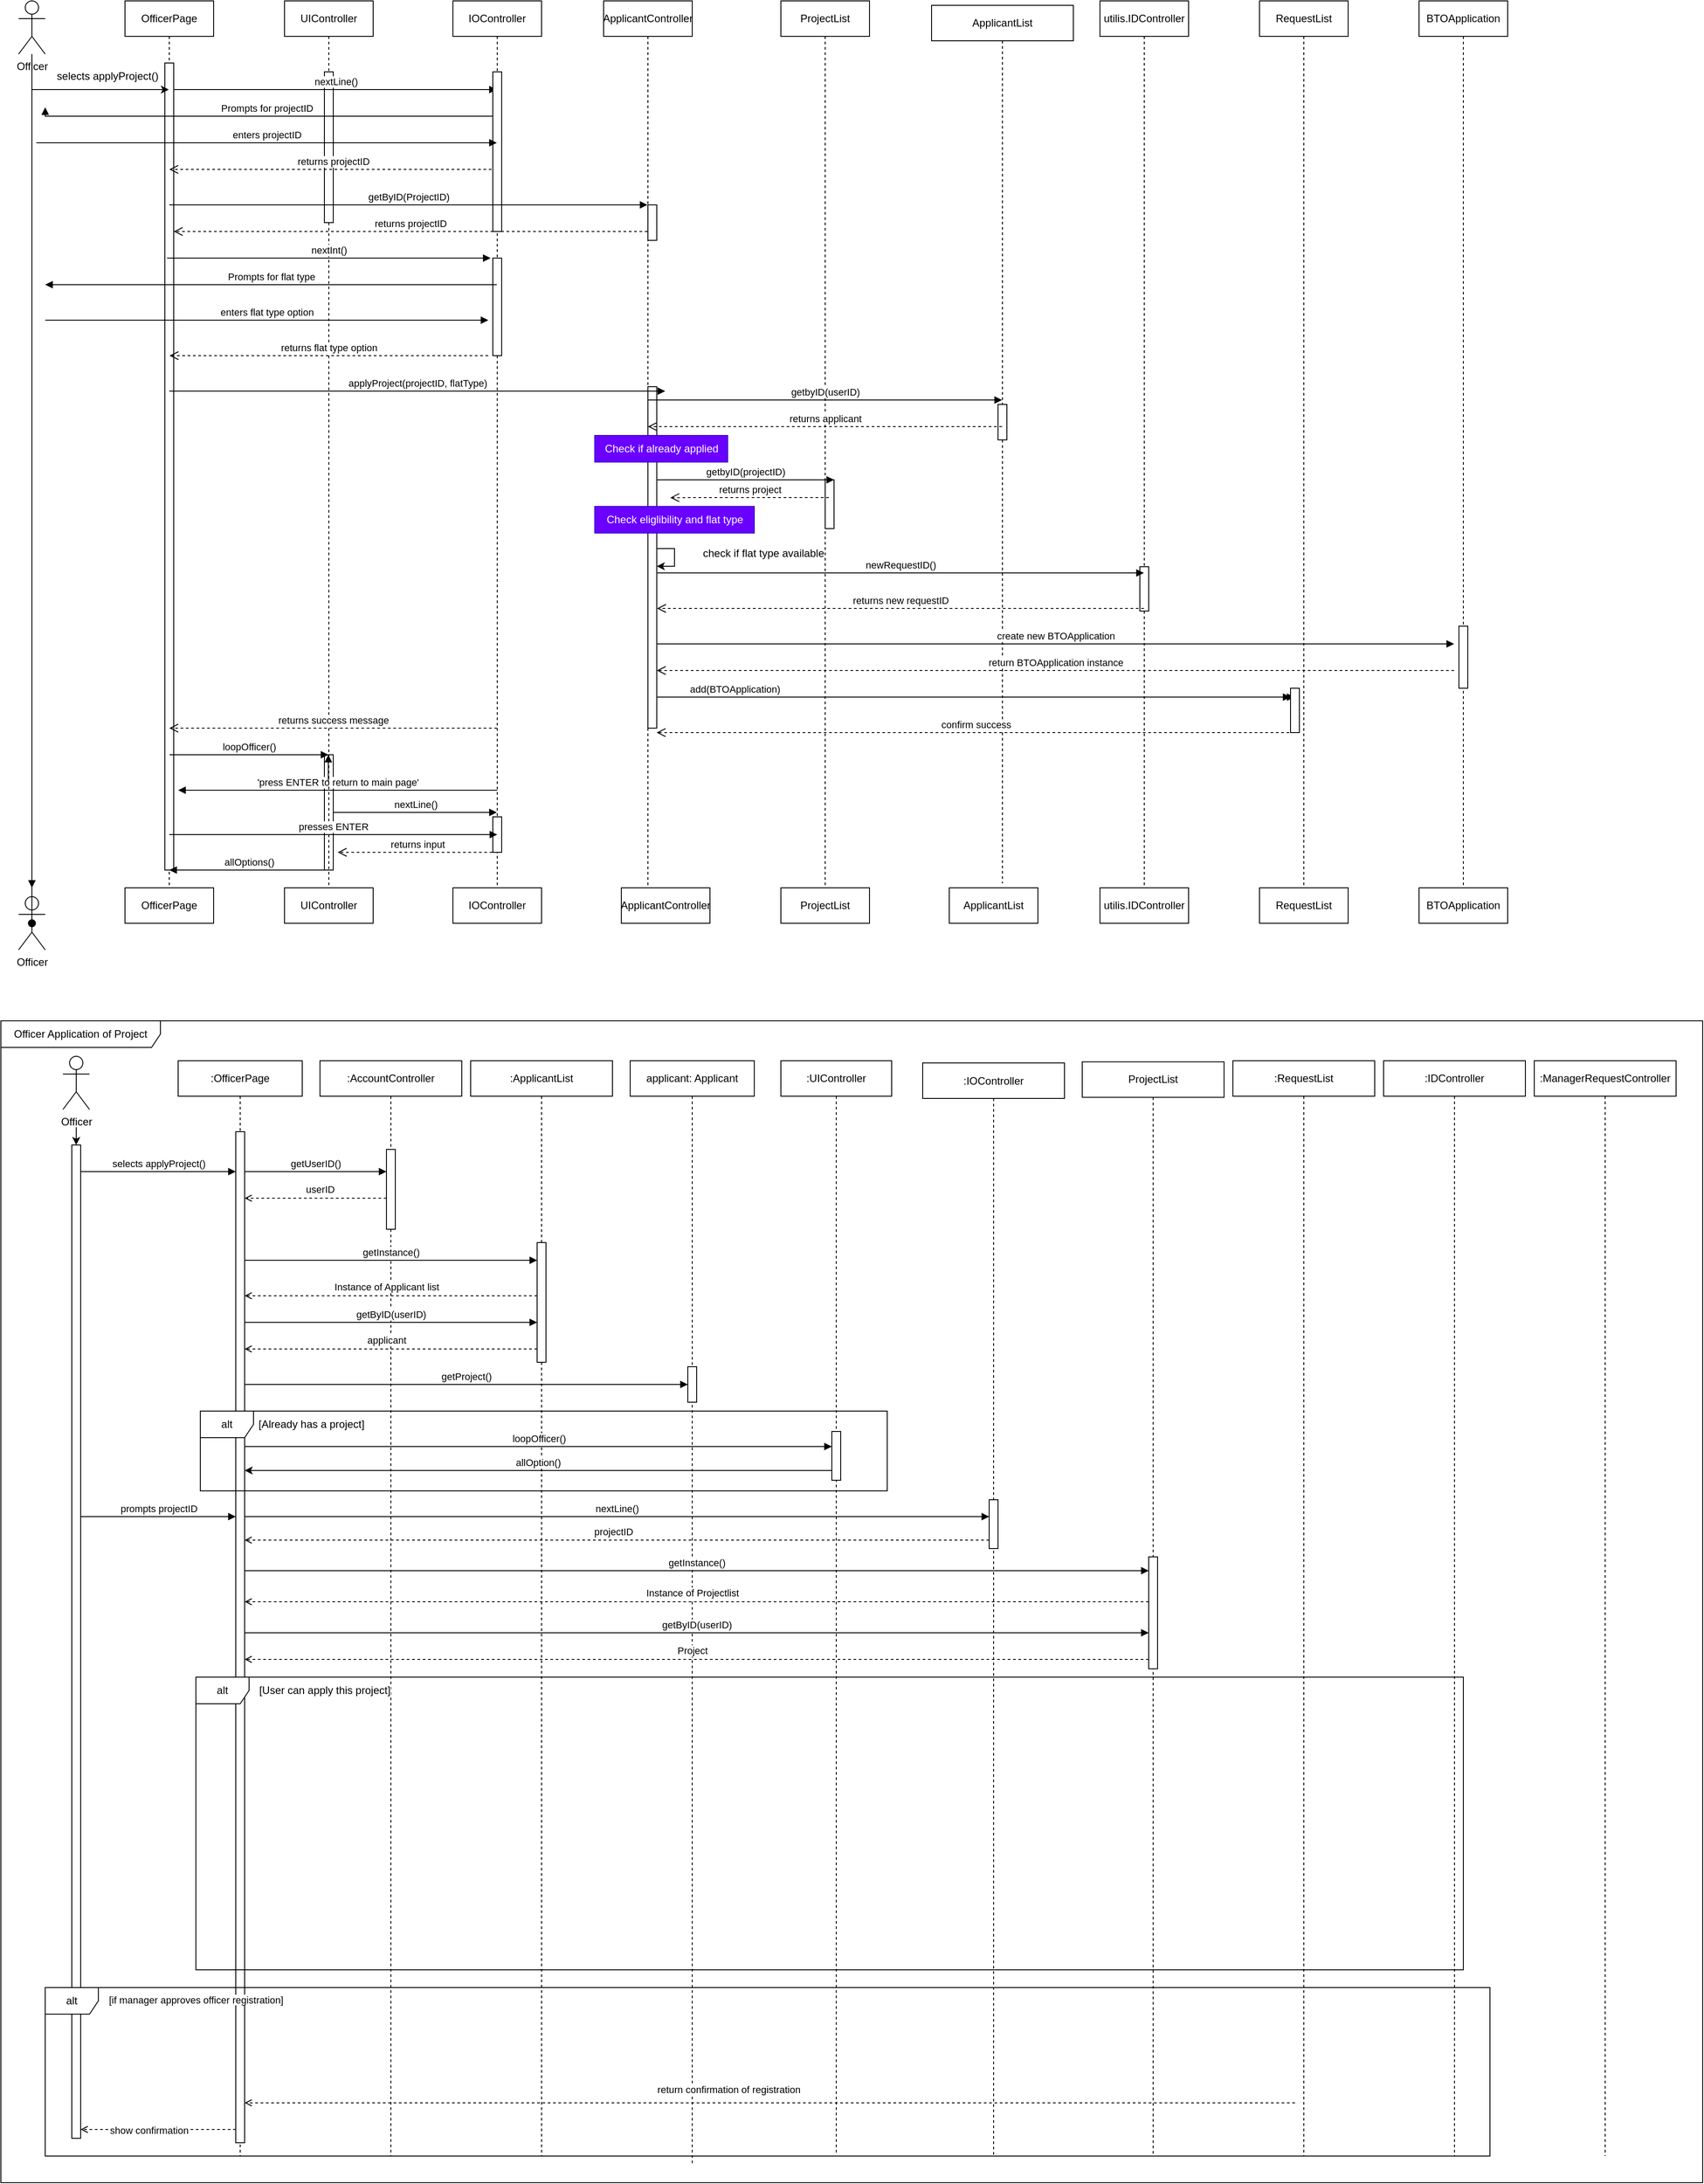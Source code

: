 <mxfile version="26.2.13">
  <diagram name="Page-1" id="2YBvvXClWsGukQMizWep">
    <mxGraphModel dx="1897" dy="529" grid="1" gridSize="10" guides="1" tooltips="1" connect="1" arrows="1" fold="1" page="1" pageScale="1" pageWidth="850" pageHeight="1100" math="0" shadow="0">
      <root>
        <mxCell id="0" />
        <mxCell id="1" parent="0" />
        <mxCell id="jUNr-BIuptTgkjU3gInY-85" value="" style="html=1;points=[];perimeter=orthogonalPerimeter;outlineConnect=0;targetShapes=umlLifeline;portConstraint=eastwest;newEdgeStyle={&quot;edgeStyle&quot;:&quot;elbowEdgeStyle&quot;,&quot;elbow&quot;:&quot;vertical&quot;,&quot;curved&quot;:0,&quot;rounded&quot;:0};" parent="1" vertex="1">
          <mxGeometry x="-215" y="950" width="10" height="130" as="geometry" />
        </mxCell>
        <mxCell id="jUNr-BIuptTgkjU3gInY-82" value="&#39;press ENTER to return to main page&#39;" style="html=1;verticalAlign=bottom;endArrow=block;edgeStyle=elbowEdgeStyle;elbow=vertical;curved=0;rounded=0;" parent="1" edge="1">
          <mxGeometry relative="1" as="geometry">
            <mxPoint x="-20" y="990" as="sourcePoint" />
            <Array as="points">
              <mxPoint x="-280" y="990" />
            </Array>
            <mxPoint x="-380" y="990" as="targetPoint" />
          </mxGeometry>
        </mxCell>
        <mxCell id="aM9ryv3xv72pqoxQDRHE-1" value="OfficerPage" style="shape=umlLifeline;perimeter=lifelinePerimeter;whiteSpace=wrap;html=1;container=0;dropTarget=0;collapsible=0;recursiveResize=0;outlineConnect=0;portConstraint=eastwest;newEdgeStyle={&quot;edgeStyle&quot;:&quot;elbowEdgeStyle&quot;,&quot;elbow&quot;:&quot;vertical&quot;,&quot;curved&quot;:0,&quot;rounded&quot;:0};" parent="1" vertex="1">
          <mxGeometry x="-440" y="100" width="100" height="1030" as="geometry" />
        </mxCell>
        <mxCell id="aM9ryv3xv72pqoxQDRHE-2" value="" style="html=1;points=[];perimeter=orthogonalPerimeter;outlineConnect=0;targetShapes=umlLifeline;portConstraint=eastwest;newEdgeStyle={&quot;edgeStyle&quot;:&quot;elbowEdgeStyle&quot;,&quot;elbow&quot;:&quot;vertical&quot;,&quot;curved&quot;:0,&quot;rounded&quot;:0};" parent="aM9ryv3xv72pqoxQDRHE-1" vertex="1">
          <mxGeometry x="45" y="70" width="10" height="910" as="geometry" />
        </mxCell>
        <mxCell id="aM9ryv3xv72pqoxQDRHE-5" value="UIController" style="shape=umlLifeline;perimeter=lifelinePerimeter;whiteSpace=wrap;html=1;container=0;dropTarget=0;collapsible=0;recursiveResize=0;outlineConnect=0;portConstraint=eastwest;newEdgeStyle={&quot;edgeStyle&quot;:&quot;elbowEdgeStyle&quot;,&quot;elbow&quot;:&quot;vertical&quot;,&quot;curved&quot;:0,&quot;rounded&quot;:0};" parent="1" vertex="1">
          <mxGeometry x="-260" y="100" width="100" height="1000" as="geometry" />
        </mxCell>
        <mxCell id="aM9ryv3xv72pqoxQDRHE-6" value="" style="html=1;points=[];perimeter=orthogonalPerimeter;outlineConnect=0;targetShapes=umlLifeline;portConstraint=eastwest;newEdgeStyle={&quot;edgeStyle&quot;:&quot;elbowEdgeStyle&quot;,&quot;elbow&quot;:&quot;vertical&quot;,&quot;curved&quot;:0,&quot;rounded&quot;:0};" parent="aM9ryv3xv72pqoxQDRHE-5" vertex="1">
          <mxGeometry x="45" y="80" width="10" height="170" as="geometry" />
        </mxCell>
        <mxCell id="aM9ryv3xv72pqoxQDRHE-7" value="nextLine()" style="html=1;verticalAlign=bottom;endArrow=block;edgeStyle=elbowEdgeStyle;elbow=vertical;curved=0;rounded=0;" parent="1" source="aM9ryv3xv72pqoxQDRHE-2" target="jUNr-BIuptTgkjU3gInY-9" edge="1">
          <mxGeometry relative="1" as="geometry">
            <mxPoint x="-285" y="190" as="sourcePoint" />
            <Array as="points">
              <mxPoint x="-360" y="200" />
              <mxPoint x="-300" y="180" />
            </Array>
          </mxGeometry>
        </mxCell>
        <mxCell id="aM9ryv3xv72pqoxQDRHE-8" value="returns projectID" style="html=1;verticalAlign=bottom;endArrow=open;dashed=1;endSize=8;edgeStyle=elbowEdgeStyle;elbow=horizontal;curved=0;rounded=0;" parent="1" source="jUNr-BIuptTgkjU3gInY-7" target="aM9ryv3xv72pqoxQDRHE-2" edge="1">
          <mxGeometry relative="1" as="geometry">
            <mxPoint x="-285" y="265" as="targetPoint" />
            <Array as="points">
              <mxPoint x="-60" y="360" />
              <mxPoint x="-80" y="360" />
              <mxPoint x="-290" y="340" />
            </Array>
            <mxPoint x="-10" y="340" as="sourcePoint" />
          </mxGeometry>
        </mxCell>
        <mxCell id="aM9ryv3xv72pqoxQDRHE-9" value="Prompts for projectID" style="html=1;verticalAlign=bottom;endArrow=block;edgeStyle=elbowEdgeStyle;elbow=vertical;curved=0;rounded=0;" parent="1" source="jUNr-BIuptTgkjU3gInY-9" edge="1">
          <mxGeometry relative="1" as="geometry">
            <mxPoint x="-305" y="220" as="sourcePoint" />
            <Array as="points">
              <mxPoint x="-70" y="230" />
              <mxPoint x="-290" y="220" />
            </Array>
            <mxPoint x="-530" y="220" as="targetPoint" />
          </mxGeometry>
        </mxCell>
        <mxCell id="aM9ryv3xv72pqoxQDRHE-10" value="returns projectID" style="html=1;verticalAlign=bottom;endArrow=open;dashed=1;endSize=8;edgeStyle=elbowEdgeStyle;elbow=horizontal;curved=0;rounded=0;" parent="1" source="jUNr-BIuptTgkjU3gInY-9" target="aM9ryv3xv72pqoxQDRHE-1" edge="1">
          <mxGeometry x="-0.002" relative="1" as="geometry">
            <mxPoint x="-214" y="290" as="targetPoint" />
            <Array as="points">
              <mxPoint x="-299" y="290" />
            </Array>
            <mxPoint x="-300" y="280" as="sourcePoint" />
            <mxPoint as="offset" />
          </mxGeometry>
        </mxCell>
        <mxCell id="jUNr-BIuptTgkjU3gInY-1" value="utilis.IDController" style="shape=umlLifeline;perimeter=lifelinePerimeter;whiteSpace=wrap;html=1;container=0;dropTarget=0;collapsible=0;recursiveResize=0;outlineConnect=0;portConstraint=eastwest;newEdgeStyle={&quot;edgeStyle&quot;:&quot;elbowEdgeStyle&quot;,&quot;elbow&quot;:&quot;vertical&quot;,&quot;curved&quot;:0,&quot;rounded&quot;:0};" parent="1" vertex="1">
          <mxGeometry x="660" y="100" width="100" height="1000" as="geometry" />
        </mxCell>
        <mxCell id="jUNr-BIuptTgkjU3gInY-2" value="" style="html=1;points=[];perimeter=orthogonalPerimeter;outlineConnect=0;targetShapes=umlLifeline;portConstraint=eastwest;newEdgeStyle={&quot;edgeStyle&quot;:&quot;elbowEdgeStyle&quot;,&quot;elbow&quot;:&quot;vertical&quot;,&quot;curved&quot;:0,&quot;rounded&quot;:0};" parent="jUNr-BIuptTgkjU3gInY-1" vertex="1">
          <mxGeometry x="45" y="638" width="10" height="50" as="geometry" />
        </mxCell>
        <mxCell id="jUNr-BIuptTgkjU3gInY-3" value="ApplicantList" style="shape=umlLifeline;perimeter=lifelinePerimeter;whiteSpace=wrap;html=1;container=0;dropTarget=0;collapsible=0;recursiveResize=0;outlineConnect=0;portConstraint=eastwest;newEdgeStyle={&quot;edgeStyle&quot;:&quot;elbowEdgeStyle&quot;,&quot;elbow&quot;:&quot;vertical&quot;,&quot;curved&quot;:0,&quot;rounded&quot;:0};" parent="1" vertex="1">
          <mxGeometry x="470" y="105" width="160" height="990" as="geometry" />
        </mxCell>
        <mxCell id="jUNr-BIuptTgkjU3gInY-6" value="" style="html=1;points=[];perimeter=orthogonalPerimeter;outlineConnect=0;targetShapes=umlLifeline;portConstraint=eastwest;newEdgeStyle={&quot;edgeStyle&quot;:&quot;elbowEdgeStyle&quot;,&quot;elbow&quot;:&quot;vertical&quot;,&quot;curved&quot;:0,&quot;rounded&quot;:0};" parent="jUNr-BIuptTgkjU3gInY-3" vertex="1">
          <mxGeometry x="75" y="450" width="10" height="40" as="geometry" />
        </mxCell>
        <mxCell id="jUNr-BIuptTgkjU3gInY-49" value="returns new requestID" style="html=1;verticalAlign=bottom;endArrow=open;dashed=1;endSize=8;edgeStyle=elbowEdgeStyle;elbow=horizontal;curved=0;rounded=0;" parent="jUNr-BIuptTgkjU3gInY-3" source="jUNr-BIuptTgkjU3gInY-1" edge="1">
          <mxGeometry relative="1" as="geometry">
            <mxPoint x="-309.75" y="680" as="targetPoint" />
            <Array as="points">
              <mxPoint x="-214.75" y="680" />
            </Array>
            <mxPoint x="209.5" y="680.0" as="sourcePoint" />
          </mxGeometry>
        </mxCell>
        <mxCell id="jUNr-BIuptTgkjU3gInY-51" value="return BTOApplication instance" style="html=1;verticalAlign=bottom;endArrow=open;dashed=1;endSize=8;edgeStyle=elbowEdgeStyle;elbow=horizontal;curved=0;rounded=0;" parent="jUNr-BIuptTgkjU3gInY-3" edge="1">
          <mxGeometry relative="1" as="geometry">
            <mxPoint x="-310" y="750.0" as="targetPoint" />
            <Array as="points">
              <mxPoint x="-215" y="750.0" />
            </Array>
            <mxPoint x="589.5" y="750.0" as="sourcePoint" />
          </mxGeometry>
        </mxCell>
        <mxCell id="jUNr-BIuptTgkjU3gInY-56" value="confirm success" style="html=1;verticalAlign=bottom;endArrow=open;dashed=1;endSize=8;edgeStyle=elbowEdgeStyle;elbow=horizontal;curved=0;rounded=0;" parent="jUNr-BIuptTgkjU3gInY-3" edge="1">
          <mxGeometry relative="1" as="geometry">
            <mxPoint x="-310.216" y="820.0" as="targetPoint" />
            <Array as="points">
              <mxPoint x="-24.54" y="820" />
            </Array>
            <mxPoint x="409.5" y="820.0" as="sourcePoint" />
          </mxGeometry>
        </mxCell>
        <mxCell id="jUNr-BIuptTgkjU3gInY-63" value="add(BTOApplication)" style="html=1;verticalAlign=bottom;endArrow=block;edgeStyle=elbowEdgeStyle;elbow=vertical;curved=0;rounded=0;" parent="jUNr-BIuptTgkjU3gInY-3" source="jUNr-BIuptTgkjU3gInY-14" edge="1">
          <mxGeometry relative="1" as="geometry">
            <mxPoint x="-310" y="780" as="sourcePoint" />
            <Array as="points">
              <mxPoint x="-225" y="780" />
            </Array>
            <mxPoint x="409.5" y="780.0" as="targetPoint" />
          </mxGeometry>
        </mxCell>
        <mxCell id="jUNr-BIuptTgkjU3gInY-64" value="create new BTOApplication" style="html=1;verticalAlign=bottom;endArrow=block;edgeStyle=elbowEdgeStyle;elbow=vertical;curved=0;rounded=0;" parent="jUNr-BIuptTgkjU3gInY-3" edge="1">
          <mxGeometry relative="1" as="geometry">
            <mxPoint x="-310" y="720" as="sourcePoint" />
            <Array as="points">
              <mxPoint x="-225" y="720" />
            </Array>
            <mxPoint x="589.5" y="720" as="targetPoint" />
          </mxGeometry>
        </mxCell>
        <mxCell id="jUNr-BIuptTgkjU3gInY-65" value="newRequestID()" style="html=1;verticalAlign=bottom;endArrow=block;edgeStyle=elbowEdgeStyle;elbow=vertical;curved=0;rounded=0;" parent="jUNr-BIuptTgkjU3gInY-3" target="jUNr-BIuptTgkjU3gInY-1" edge="1">
          <mxGeometry relative="1" as="geometry">
            <mxPoint x="-310" y="640" as="sourcePoint" />
            <Array as="points">
              <mxPoint x="-225" y="640" />
            </Array>
            <mxPoint x="209.5" y="640" as="targetPoint" />
          </mxGeometry>
        </mxCell>
        <mxCell id="jUNr-BIuptTgkjU3gInY-92" value="" style="html=1;verticalAlign=bottom;endArrow=block;edgeStyle=elbowEdgeStyle;elbow=vertical;curved=0;rounded=0;" parent="jUNr-BIuptTgkjU3gInY-3" target="jUNr-BIuptTgkjU3gInY-14" edge="1">
          <mxGeometry relative="1" as="geometry">
            <mxPoint x="-310" y="780" as="sourcePoint" />
            <Array as="points" />
            <mxPoint x="409.5" y="780.0" as="targetPoint" />
          </mxGeometry>
        </mxCell>
        <mxCell id="jUNr-BIuptTgkjU3gInY-14" value="" style="html=1;points=[];perimeter=orthogonalPerimeter;outlineConnect=0;targetShapes=umlLifeline;portConstraint=eastwest;newEdgeStyle={&quot;edgeStyle&quot;:&quot;elbowEdgeStyle&quot;,&quot;elbow&quot;:&quot;vertical&quot;,&quot;curved&quot;:0,&quot;rounded&quot;:0};" parent="jUNr-BIuptTgkjU3gInY-3" vertex="1">
          <mxGeometry x="405" y="770" width="10" height="50" as="geometry" />
        </mxCell>
        <mxCell id="jUNr-BIuptTgkjU3gInY-5" value=":Object" style="shape=umlLifeline;perimeter=lifelinePerimeter;whiteSpace=wrap;html=1;container=0;dropTarget=0;collapsible=0;recursiveResize=0;outlineConnect=0;portConstraint=eastwest;newEdgeStyle={&quot;edgeStyle&quot;:&quot;elbowEdgeStyle&quot;,&quot;elbow&quot;:&quot;vertical&quot;,&quot;curved&quot;:0,&quot;rounded&quot;:0};" parent="1" vertex="1">
          <mxGeometry x="300" y="100" width="100" height="1000" as="geometry" />
        </mxCell>
        <mxCell id="jUNr-BIuptTgkjU3gInY-4" value="" style="html=1;points=[];perimeter=orthogonalPerimeter;outlineConnect=0;targetShapes=umlLifeline;portConstraint=eastwest;newEdgeStyle={&quot;edgeStyle&quot;:&quot;elbowEdgeStyle&quot;,&quot;elbow&quot;:&quot;vertical&quot;,&quot;curved&quot;:0,&quot;rounded&quot;:0};" parent="jUNr-BIuptTgkjU3gInY-5" vertex="1">
          <mxGeometry x="50" y="540" width="10" height="55" as="geometry" />
        </mxCell>
        <mxCell id="jUNr-BIuptTgkjU3gInY-7" value="ApplicantController" style="shape=umlLifeline;perimeter=lifelinePerimeter;whiteSpace=wrap;html=1;container=0;dropTarget=0;collapsible=0;recursiveResize=0;outlineConnect=0;portConstraint=eastwest;newEdgeStyle={&quot;edgeStyle&quot;:&quot;elbowEdgeStyle&quot;,&quot;elbow&quot;:&quot;vertical&quot;,&quot;curved&quot;:0,&quot;rounded&quot;:0};" parent="1" vertex="1">
          <mxGeometry x="100" y="100" width="100" height="1000" as="geometry" />
        </mxCell>
        <mxCell id="jUNr-BIuptTgkjU3gInY-8" value="" style="html=1;points=[];perimeter=orthogonalPerimeter;outlineConnect=0;targetShapes=umlLifeline;portConstraint=eastwest;newEdgeStyle={&quot;edgeStyle&quot;:&quot;elbowEdgeStyle&quot;,&quot;elbow&quot;:&quot;vertical&quot;,&quot;curved&quot;:0,&quot;rounded&quot;:0};" parent="jUNr-BIuptTgkjU3gInY-7" vertex="1">
          <mxGeometry x="50" y="230" width="10" height="40" as="geometry" />
        </mxCell>
        <mxCell id="jUNr-BIuptTgkjU3gInY-90" value="" style="html=1;points=[];perimeter=orthogonalPerimeter;outlineConnect=0;targetShapes=umlLifeline;portConstraint=eastwest;newEdgeStyle={&quot;edgeStyle&quot;:&quot;elbowEdgeStyle&quot;,&quot;elbow&quot;:&quot;vertical&quot;,&quot;curved&quot;:0,&quot;rounded&quot;:0};" parent="jUNr-BIuptTgkjU3gInY-7" vertex="1">
          <mxGeometry x="50" y="435" width="10" height="385" as="geometry" />
        </mxCell>
        <mxCell id="jUNr-BIuptTgkjU3gInY-96" value="" style="endArrow=classic;html=1;rounded=0;" parent="jUNr-BIuptTgkjU3gInY-7" source="jUNr-BIuptTgkjU3gInY-90" target="jUNr-BIuptTgkjU3gInY-90" edge="1">
          <mxGeometry width="50" height="50" relative="1" as="geometry">
            <mxPoint x="300" y="670" as="sourcePoint" />
            <mxPoint x="350" y="620" as="targetPoint" />
          </mxGeometry>
        </mxCell>
        <mxCell id="jUNr-BIuptTgkjU3gInY-9" value="IOController" style="shape=umlLifeline;perimeter=lifelinePerimeter;whiteSpace=wrap;html=1;container=0;dropTarget=0;collapsible=0;recursiveResize=0;outlineConnect=0;portConstraint=eastwest;newEdgeStyle={&quot;edgeStyle&quot;:&quot;elbowEdgeStyle&quot;,&quot;elbow&quot;:&quot;vertical&quot;,&quot;curved&quot;:0,&quot;rounded&quot;:0};" parent="1" vertex="1">
          <mxGeometry x="-70" y="100" width="100" height="1010" as="geometry" />
        </mxCell>
        <mxCell id="jUNr-BIuptTgkjU3gInY-87" value="" style="html=1;points=[];perimeter=orthogonalPerimeter;outlineConnect=0;targetShapes=umlLifeline;portConstraint=eastwest;newEdgeStyle={&quot;edgeStyle&quot;:&quot;elbowEdgeStyle&quot;,&quot;elbow&quot;:&quot;vertical&quot;,&quot;curved&quot;:0,&quot;rounded&quot;:0};" parent="jUNr-BIuptTgkjU3gInY-9" vertex="1">
          <mxGeometry x="45" y="920" width="10" height="40" as="geometry" />
        </mxCell>
        <mxCell id="jUNr-BIuptTgkjU3gInY-10" value="" style="html=1;points=[];perimeter=orthogonalPerimeter;outlineConnect=0;targetShapes=umlLifeline;portConstraint=eastwest;newEdgeStyle={&quot;edgeStyle&quot;:&quot;elbowEdgeStyle&quot;,&quot;elbow&quot;:&quot;vertical&quot;,&quot;curved&quot;:0,&quot;rounded&quot;:0};" parent="jUNr-BIuptTgkjU3gInY-9" vertex="1">
          <mxGeometry x="45" y="80" width="10" height="180" as="geometry" />
        </mxCell>
        <mxCell id="jUNr-BIuptTgkjU3gInY-89" value="" style="html=1;points=[];perimeter=orthogonalPerimeter;outlineConnect=0;targetShapes=umlLifeline;portConstraint=eastwest;newEdgeStyle={&quot;edgeStyle&quot;:&quot;elbowEdgeStyle&quot;,&quot;elbow&quot;:&quot;vertical&quot;,&quot;curved&quot;:0,&quot;rounded&quot;:0};" parent="jUNr-BIuptTgkjU3gInY-9" vertex="1">
          <mxGeometry x="45" y="290" width="10" height="110" as="geometry" />
        </mxCell>
        <mxCell id="jUNr-BIuptTgkjU3gInY-11" value="BTOApplication" style="shape=umlLifeline;perimeter=lifelinePerimeter;whiteSpace=wrap;html=1;container=0;dropTarget=0;collapsible=0;recursiveResize=0;outlineConnect=0;portConstraint=eastwest;newEdgeStyle={&quot;edgeStyle&quot;:&quot;elbowEdgeStyle&quot;,&quot;elbow&quot;:&quot;vertical&quot;,&quot;curved&quot;:0,&quot;rounded&quot;:0};" parent="1" vertex="1">
          <mxGeometry x="1020" y="100" width="100" height="1000" as="geometry" />
        </mxCell>
        <mxCell id="jUNr-BIuptTgkjU3gInY-12" value="" style="html=1;points=[];perimeter=orthogonalPerimeter;outlineConnect=0;targetShapes=umlLifeline;portConstraint=eastwest;newEdgeStyle={&quot;edgeStyle&quot;:&quot;elbowEdgeStyle&quot;,&quot;elbow&quot;:&quot;vertical&quot;,&quot;curved&quot;:0,&quot;rounded&quot;:0};" parent="jUNr-BIuptTgkjU3gInY-11" vertex="1">
          <mxGeometry x="45" y="705" width="10" height="70" as="geometry" />
        </mxCell>
        <mxCell id="jUNr-BIuptTgkjU3gInY-13" value="RequestList" style="shape=umlLifeline;perimeter=lifelinePerimeter;whiteSpace=wrap;html=1;container=0;dropTarget=0;collapsible=0;recursiveResize=0;outlineConnect=0;portConstraint=eastwest;newEdgeStyle={&quot;edgeStyle&quot;:&quot;elbowEdgeStyle&quot;,&quot;elbow&quot;:&quot;vertical&quot;,&quot;curved&quot;:0,&quot;rounded&quot;:0};" parent="1" vertex="1">
          <mxGeometry x="840" y="100" width="100" height="1000" as="geometry" />
        </mxCell>
        <mxCell id="jUNr-BIuptTgkjU3gInY-75" value="" style="edgeStyle=orthogonalEdgeStyle;rounded=0;orthogonalLoop=1;jettySize=auto;html=1;" parent="1" source="jUNr-BIuptTgkjU3gInY-15" target="aM9ryv3xv72pqoxQDRHE-1" edge="1">
          <mxGeometry relative="1" as="geometry">
            <mxPoint x="-570" y="360" as="targetPoint" />
            <Array as="points">
              <mxPoint x="-545" y="200" />
            </Array>
          </mxGeometry>
        </mxCell>
        <mxCell id="jUNr-BIuptTgkjU3gInY-15" value="Officer" style="shape=umlActor;verticalLabelPosition=bottom;verticalAlign=top;html=1;outlineConnect=0;" parent="1" vertex="1">
          <mxGeometry x="-560" y="100" width="30" height="60" as="geometry" />
        </mxCell>
        <mxCell id="jUNr-BIuptTgkjU3gInY-16" value="Officer" style="shape=umlActor;verticalLabelPosition=bottom;verticalAlign=top;html=1;outlineConnect=0;" parent="1" vertex="1">
          <mxGeometry x="-560" y="1110" width="30" height="60" as="geometry" />
        </mxCell>
        <mxCell id="jUNr-BIuptTgkjU3gInY-29" value="ProjectList" style="rounded=0;whiteSpace=wrap;html=1;" parent="1" vertex="1">
          <mxGeometry x="300" y="100" width="100" height="40" as="geometry" />
        </mxCell>
        <mxCell id="jUNr-BIuptTgkjU3gInY-30" value="RequestList" style="rounded=0;whiteSpace=wrap;html=1;" parent="1" vertex="1">
          <mxGeometry x="840" y="1100" width="100" height="40" as="geometry" />
        </mxCell>
        <mxCell id="jUNr-BIuptTgkjU3gInY-31" value="utilis.IDController" style="rounded=0;whiteSpace=wrap;html=1;" parent="1" vertex="1">
          <mxGeometry x="660" y="1100" width="100" height="40" as="geometry" />
        </mxCell>
        <mxCell id="jUNr-BIuptTgkjU3gInY-32" value="ApplicantList" style="rounded=0;whiteSpace=wrap;html=1;" parent="1" vertex="1">
          <mxGeometry x="490" y="1100" width="100" height="40" as="geometry" />
        </mxCell>
        <mxCell id="jUNr-BIuptTgkjU3gInY-33" value="ProjectList" style="rounded=0;whiteSpace=wrap;html=1;" parent="1" vertex="1">
          <mxGeometry x="300" y="1100" width="100" height="40" as="geometry" />
        </mxCell>
        <mxCell id="jUNr-BIuptTgkjU3gInY-34" value="ApplicantController" style="rounded=0;whiteSpace=wrap;html=1;" parent="1" vertex="1">
          <mxGeometry x="120" y="1100" width="100" height="40" as="geometry" />
        </mxCell>
        <mxCell id="jUNr-BIuptTgkjU3gInY-35" value="IOController" style="rounded=0;whiteSpace=wrap;html=1;" parent="1" vertex="1">
          <mxGeometry x="-70" y="1100" width="100" height="40" as="geometry" />
        </mxCell>
        <mxCell id="jUNr-BIuptTgkjU3gInY-36" value="UIController" style="rounded=0;whiteSpace=wrap;html=1;" parent="1" vertex="1">
          <mxGeometry x="-260" y="1100" width="100" height="40" as="geometry" />
        </mxCell>
        <mxCell id="jUNr-BIuptTgkjU3gInY-37" value="OfficerPage" style="rounded=0;whiteSpace=wrap;html=1;" parent="1" vertex="1">
          <mxGeometry x="-440" y="1100" width="100" height="40" as="geometry" />
        </mxCell>
        <mxCell id="jUNr-BIuptTgkjU3gInY-38" value="BTOApplication" style="rounded=0;whiteSpace=wrap;html=1;" parent="1" vertex="1">
          <mxGeometry x="1020" y="1100" width="100" height="40" as="geometry" />
        </mxCell>
        <mxCell id="aM9ryv3xv72pqoxQDRHE-3" value="" style="html=1;verticalAlign=bottom;startArrow=oval;endArrow=block;startSize=8;edgeStyle=elbowEdgeStyle;elbow=vertical;curved=0;rounded=0;exitX=0.5;exitY=0.5;exitDx=0;exitDy=0;exitPerimeter=0;" parent="1" source="jUNr-BIuptTgkjU3gInY-16" edge="1">
          <mxGeometry x="0.866" y="-10" relative="1" as="geometry">
            <mxPoint x="-540" y="140" as="sourcePoint" />
            <mxPoint x="-545" y="1100" as="targetPoint" />
            <Array as="points">
              <mxPoint x="-455" y="180" />
              <mxPoint x="-475" y="190" />
            </Array>
            <mxPoint as="offset" />
          </mxGeometry>
        </mxCell>
        <mxCell id="jUNr-BIuptTgkjU3gInY-45" value="enters projectID" style="html=1;verticalAlign=bottom;endArrow=block;edgeStyle=elbowEdgeStyle;elbow=vertical;curved=0;rounded=0;" parent="1" target="jUNr-BIuptTgkjU3gInY-9" edge="1">
          <mxGeometry relative="1" as="geometry">
            <mxPoint x="-540" y="260" as="sourcePoint" />
            <Array as="points">
              <mxPoint x="-455" y="260" />
            </Array>
            <mxPoint x="-175" y="260" as="targetPoint" />
          </mxGeometry>
        </mxCell>
        <mxCell id="jUNr-BIuptTgkjU3gInY-46" value="returns applicant" style="html=1;verticalAlign=bottom;endArrow=open;dashed=1;endSize=8;edgeStyle=elbowEdgeStyle;elbow=horizontal;curved=0;rounded=0;" parent="1" source="jUNr-BIuptTgkjU3gInY-3" target="jUNr-BIuptTgkjU3gInY-7" edge="1">
          <mxGeometry relative="1" as="geometry">
            <mxPoint x="180" y="600" as="targetPoint" />
            <Array as="points">
              <mxPoint x="460" y="580" />
              <mxPoint x="210" y="600" />
            </Array>
            <mxPoint x="529.5" y="600.0" as="sourcePoint" />
          </mxGeometry>
        </mxCell>
        <mxCell id="jUNr-BIuptTgkjU3gInY-48" value="returns flat type option" style="html=1;verticalAlign=bottom;endArrow=open;dashed=1;endSize=8;edgeStyle=elbowEdgeStyle;elbow=horizontal;curved=0;rounded=0;" parent="1" edge="1">
          <mxGeometry relative="1" as="geometry">
            <mxPoint x="-389.75" y="500" as="targetPoint" />
            <Array as="points">
              <mxPoint x="-294.75" y="500" />
            </Array>
            <mxPoint x="-30.25" y="500" as="sourcePoint" />
          </mxGeometry>
        </mxCell>
        <mxCell id="jUNr-BIuptTgkjU3gInY-53" value="returns input" style="html=1;verticalAlign=bottom;endArrow=open;dashed=1;endSize=8;edgeStyle=elbowEdgeStyle;elbow=horizontal;curved=0;rounded=0;" parent="1" edge="1">
          <mxGeometry relative="1" as="geometry">
            <mxPoint x="-200" y="1060" as="targetPoint" />
            <Array as="points">
              <mxPoint x="-94.32" y="1060" />
            </Array>
            <mxPoint x="-19.57" y="1060" as="sourcePoint" />
          </mxGeometry>
        </mxCell>
        <mxCell id="jUNr-BIuptTgkjU3gInY-55" value="returns success message" style="html=1;verticalAlign=bottom;endArrow=open;dashed=1;endSize=8;edgeStyle=elbowEdgeStyle;elbow=horizontal;curved=0;rounded=0;" parent="1" target="aM9ryv3xv72pqoxQDRHE-1" edge="1">
          <mxGeometry relative="1" as="geometry">
            <mxPoint x="-190" y="920" as="targetPoint" />
            <Array as="points">
              <mxPoint x="-95" y="920" />
            </Array>
            <mxPoint x="-20.25" y="920" as="sourcePoint" />
          </mxGeometry>
        </mxCell>
        <mxCell id="jUNr-BIuptTgkjU3gInY-57" value="getByID(ProjectID)" style="html=1;verticalAlign=bottom;endArrow=block;edgeStyle=elbowEdgeStyle;elbow=vertical;curved=0;rounded=0;" parent="1" target="jUNr-BIuptTgkjU3gInY-7" edge="1">
          <mxGeometry relative="1" as="geometry">
            <mxPoint x="-390" y="330" as="sourcePoint" />
            <Array as="points">
              <mxPoint x="-305" y="330" />
            </Array>
            <mxPoint x="130" y="330" as="targetPoint" />
          </mxGeometry>
        </mxCell>
        <mxCell id="jUNr-BIuptTgkjU3gInY-58" value="nextInt()" style="html=1;verticalAlign=bottom;endArrow=block;edgeStyle=elbowEdgeStyle;elbow=vertical;curved=0;rounded=0;" parent="1" edge="1">
          <mxGeometry relative="1" as="geometry">
            <mxPoint x="-392.5" y="390" as="sourcePoint" />
            <Array as="points">
              <mxPoint x="-307.5" y="390" />
            </Array>
            <mxPoint x="-27.5" y="390" as="targetPoint" />
          </mxGeometry>
        </mxCell>
        <mxCell id="jUNr-BIuptTgkjU3gInY-59" value="Prompts for flat type" style="html=1;verticalAlign=bottom;endArrow=block;edgeStyle=elbowEdgeStyle;elbow=vertical;curved=0;rounded=0;" parent="1" source="jUNr-BIuptTgkjU3gInY-9" edge="1">
          <mxGeometry relative="1" as="geometry">
            <mxPoint x="-10" y="420" as="sourcePoint" />
            <Array as="points">
              <mxPoint x="-280" y="420" />
            </Array>
            <mxPoint x="-530" y="420" as="targetPoint" />
          </mxGeometry>
        </mxCell>
        <mxCell id="jUNr-BIuptTgkjU3gInY-60" value="enters flat type option" style="html=1;verticalAlign=bottom;endArrow=block;edgeStyle=elbowEdgeStyle;elbow=vertical;curved=0;rounded=0;" parent="1" edge="1">
          <mxGeometry relative="1" as="geometry">
            <mxPoint x="-530" y="460" as="sourcePoint" />
            <Array as="points">
              <mxPoint x="-445" y="460" />
            </Array>
            <mxPoint x="-30" y="460" as="targetPoint" />
          </mxGeometry>
        </mxCell>
        <mxCell id="jUNr-BIuptTgkjU3gInY-61" value="applyProject(projectID, flatType)" style="html=1;verticalAlign=bottom;endArrow=block;edgeStyle=elbowEdgeStyle;elbow=vertical;curved=0;rounded=0;" parent="1" edge="1">
          <mxGeometry relative="1" as="geometry">
            <mxPoint x="-390" y="540" as="sourcePoint" />
            <Array as="points">
              <mxPoint x="-390" y="540" />
            </Array>
            <mxPoint x="169.5" y="540.0" as="targetPoint" />
          </mxGeometry>
        </mxCell>
        <mxCell id="jUNr-BIuptTgkjU3gInY-62" value="presses ENTER" style="html=1;verticalAlign=bottom;endArrow=block;edgeStyle=elbowEdgeStyle;elbow=vertical;curved=0;rounded=0;" parent="1" source="aM9ryv3xv72pqoxQDRHE-1" edge="1">
          <mxGeometry relative="1" as="geometry">
            <mxPoint x="-380" y="1030" as="sourcePoint" />
            <Array as="points">
              <mxPoint x="-70" y="1040" />
              <mxPoint x="-295" y="1030" />
            </Array>
            <mxPoint x="-20" y="1040" as="targetPoint" />
          </mxGeometry>
        </mxCell>
        <mxCell id="jUNr-BIuptTgkjU3gInY-66" value="getbyID(userID)" style="html=1;verticalAlign=bottom;endArrow=block;edgeStyle=elbowEdgeStyle;elbow=vertical;curved=0;rounded=0;" parent="1" source="jUNr-BIuptTgkjU3gInY-7" target="jUNr-BIuptTgkjU3gInY-3" edge="1">
          <mxGeometry relative="1" as="geometry">
            <mxPoint x="-30" y="570" as="sourcePoint" />
            <Array as="points">
              <mxPoint x="250" y="550" />
              <mxPoint x="660" y="560" />
            </Array>
            <mxPoint x="529.5" y="570.0" as="targetPoint" />
          </mxGeometry>
        </mxCell>
        <mxCell id="jUNr-BIuptTgkjU3gInY-67" value="getbyID(projectID)" style="html=1;verticalAlign=bottom;endArrow=block;edgeStyle=elbowEdgeStyle;elbow=vertical;curved=0;rounded=0;" parent="1" source="jUNr-BIuptTgkjU3gInY-90" edge="1">
          <mxGeometry relative="1" as="geometry">
            <mxPoint x="180.25" y="670" as="sourcePoint" />
            <Array as="points">
              <mxPoint x="340.5" y="640" />
            </Array>
            <mxPoint x="360" y="640" as="targetPoint" />
          </mxGeometry>
        </mxCell>
        <mxCell id="jUNr-BIuptTgkjU3gInY-68" value="returns project" style="html=1;verticalAlign=bottom;endArrow=open;dashed=1;endSize=8;edgeStyle=elbowEdgeStyle;elbow=horizontal;curved=0;rounded=0;exitX=0.409;exitY=0.726;exitDx=0;exitDy=0;exitPerimeter=0;" parent="1" edge="1">
          <mxGeometry relative="1" as="geometry">
            <mxPoint x="175.25" y="660.07" as="targetPoint" />
            <Array as="points">
              <mxPoint x="320" y="640.07" />
            </Array>
            <mxPoint x="354.09" y="660.0" as="sourcePoint" />
          </mxGeometry>
        </mxCell>
        <mxCell id="jUNr-BIuptTgkjU3gInY-79" value="selects applyProject()" style="text;html=1;align=center;verticalAlign=middle;resizable=0;points=[];autosize=1;strokeColor=none;fillColor=none;" parent="1" vertex="1">
          <mxGeometry x="-530" y="170" width="140" height="30" as="geometry" />
        </mxCell>
        <mxCell id="jUNr-BIuptTgkjU3gInY-80" value="loopOfficer()" style="html=1;verticalAlign=bottom;endArrow=block;edgeStyle=elbowEdgeStyle;elbow=vertical;curved=0;rounded=0;" parent="1" target="aM9ryv3xv72pqoxQDRHE-5" edge="1">
          <mxGeometry relative="1" as="geometry">
            <mxPoint x="-389.75" y="950" as="sourcePoint" />
            <Array as="points">
              <mxPoint x="-304.75" y="950" />
            </Array>
            <mxPoint x="-220" y="950" as="targetPoint" />
          </mxGeometry>
        </mxCell>
        <mxCell id="jUNr-BIuptTgkjU3gInY-81" value="nextLine()" style="html=1;verticalAlign=bottom;endArrow=block;edgeStyle=elbowEdgeStyle;elbow=vertical;curved=0;rounded=0;" parent="1" source="jUNr-BIuptTgkjU3gInY-85" target="jUNr-BIuptTgkjU3gInY-9" edge="1">
          <mxGeometry relative="1" as="geometry">
            <mxPoint x="-210.553" y="980" as="sourcePoint" />
            <Array as="points">
              <mxPoint x="-70" y="970" />
              <mxPoint x="-50" y="960" />
            </Array>
            <mxPoint x="-0.5" y="970.0" as="targetPoint" />
          </mxGeometry>
        </mxCell>
        <mxCell id="jUNr-BIuptTgkjU3gInY-83" value="allOptions()" style="html=1;verticalAlign=bottom;endArrow=block;edgeStyle=elbowEdgeStyle;elbow=vertical;curved=0;rounded=0;" parent="1" target="aM9ryv3xv72pqoxQDRHE-1" edge="1">
          <mxGeometry relative="1" as="geometry">
            <mxPoint x="-210" y="1080" as="sourcePoint" />
            <Array as="points" />
            <mxPoint x="-490" y="1080" as="targetPoint" />
          </mxGeometry>
        </mxCell>
        <mxCell id="jUNr-BIuptTgkjU3gInY-86" value="" style="html=1;verticalAlign=bottom;endArrow=block;edgeStyle=elbowEdgeStyle;elbow=vertical;curved=0;rounded=0;" parent="1" target="jUNr-BIuptTgkjU3gInY-85" edge="1">
          <mxGeometry relative="1" as="geometry">
            <mxPoint x="-210.553" y="980" as="sourcePoint" />
            <Array as="points" />
            <mxPoint x="-20" y="970" as="targetPoint" />
          </mxGeometry>
        </mxCell>
        <mxCell id="jUNr-BIuptTgkjU3gInY-97" value="check if flat type available" style="text;html=1;align=center;verticalAlign=middle;resizable=0;points=[];autosize=1;strokeColor=none;fillColor=none;" parent="1" vertex="1">
          <mxGeometry x="200" y="708" width="160" height="30" as="geometry" />
        </mxCell>
        <mxCell id="jUNr-BIuptTgkjU3gInY-98" value="Check eliglibility and flat type" style="text;html=1;align=center;verticalAlign=middle;resizable=0;points=[];autosize=1;strokeColor=#3700CC;fillColor=#6a00ff;fontColor=#ffffff;" parent="1" vertex="1">
          <mxGeometry x="90" y="670" width="180" height="30" as="geometry" />
        </mxCell>
        <mxCell id="jUNr-BIuptTgkjU3gInY-100" value="Check if already applied" style="text;html=1;align=center;verticalAlign=middle;resizable=0;points=[];autosize=1;strokeColor=#3700CC;fillColor=#6a00ff;fontColor=#ffffff;" parent="1" vertex="1">
          <mxGeometry x="90" y="590" width="150" height="30" as="geometry" />
        </mxCell>
        <mxCell id="VAy14Np7KbdLVpJw_eZG-1" value="applicant: Applicant" style="shape=umlLifeline;perimeter=lifelinePerimeter;whiteSpace=wrap;html=1;container=0;dropTarget=0;collapsible=0;recursiveResize=0;outlineConnect=0;portConstraint=eastwest;newEdgeStyle={&quot;edgeStyle&quot;:&quot;elbowEdgeStyle&quot;,&quot;elbow&quot;:&quot;vertical&quot;,&quot;curved&quot;:0,&quot;rounded&quot;:0};" parent="1" vertex="1">
          <mxGeometry x="130" y="1295" width="140" height="1245" as="geometry" />
        </mxCell>
        <mxCell id="VAy14Np7KbdLVpJw_eZG-3" value="Officer Application of Project" style="shape=umlFrame;whiteSpace=wrap;html=1;pointerEvents=0;width=180;height=30;" parent="1" vertex="1">
          <mxGeometry x="-580" y="1250" width="1920" height="1310" as="geometry" />
        </mxCell>
        <mxCell id="VAy14Np7KbdLVpJw_eZG-4" value="" style="edgeStyle=orthogonalEdgeStyle;rounded=0;orthogonalLoop=1;jettySize=auto;html=1;" parent="1" target="VAy14Np7KbdLVpJw_eZG-6" edge="1">
          <mxGeometry relative="1" as="geometry">
            <mxPoint x="-495" y="1370" as="sourcePoint" />
            <Array as="points">
              <mxPoint x="-495" y="1420" />
              <mxPoint x="-495" y="1420" />
            </Array>
          </mxGeometry>
        </mxCell>
        <mxCell id="VAy14Np7KbdLVpJw_eZG-5" value="Officer" style="shape=umlActor;verticalLabelPosition=bottom;verticalAlign=top;html=1;outlineConnect=0;" parent="1" vertex="1">
          <mxGeometry x="-510" y="1290" width="30" height="60" as="geometry" />
        </mxCell>
        <mxCell id="VAy14Np7KbdLVpJw_eZG-6" value="" style="html=1;points=[[0,0,0,0,5],[0,1,0,0,-5],[1,0,0,0,5],[1,1,0,0,-5]];perimeter=orthogonalPerimeter;outlineConnect=0;targetShapes=umlLifeline;portConstraint=eastwest;newEdgeStyle={&quot;curved&quot;:0,&quot;rounded&quot;:0};" parent="1" vertex="1">
          <mxGeometry x="-500" y="1390" width="10" height="1120" as="geometry" />
        </mxCell>
        <mxCell id="VAy14Np7KbdLVpJw_eZG-8" value=":OfficerPage" style="shape=umlLifeline;perimeter=lifelinePerimeter;whiteSpace=wrap;html=1;container=0;dropTarget=0;collapsible=0;recursiveResize=0;outlineConnect=0;portConstraint=eastwest;newEdgeStyle={&quot;edgeStyle&quot;:&quot;elbowEdgeStyle&quot;,&quot;elbow&quot;:&quot;vertical&quot;,&quot;curved&quot;:0,&quot;rounded&quot;:0};" parent="1" vertex="1">
          <mxGeometry x="-380" y="1295" width="140" height="1235" as="geometry" />
        </mxCell>
        <mxCell id="VAy14Np7KbdLVpJw_eZG-9" value="" style="html=1;points=[];perimeter=orthogonalPerimeter;outlineConnect=0;targetShapes=umlLifeline;portConstraint=eastwest;newEdgeStyle={&quot;edgeStyle&quot;:&quot;elbowEdgeStyle&quot;,&quot;elbow&quot;:&quot;vertical&quot;,&quot;curved&quot;:0,&quot;rounded&quot;:0};" parent="VAy14Np7KbdLVpJw_eZG-8" vertex="1">
          <mxGeometry x="65" y="80" width="10" height="1140" as="geometry" />
        </mxCell>
        <mxCell id="VAy14Np7KbdLVpJw_eZG-10" value="selects applyProject()" style="html=1;verticalAlign=bottom;endArrow=block;edgeStyle=elbowEdgeStyle;elbow=vertical;curved=0;rounded=0;" parent="1" edge="1">
          <mxGeometry x="0.006" relative="1" as="geometry">
            <mxPoint x="-490" y="1420" as="sourcePoint" />
            <Array as="points">
              <mxPoint x="-435" y="1420" />
            </Array>
            <mxPoint x="-315" y="1420" as="targetPoint" />
            <mxPoint as="offset" />
          </mxGeometry>
        </mxCell>
        <mxCell id="VAy14Np7KbdLVpJw_eZG-12" value="" style="html=1;verticalAlign=bottom;labelBackgroundColor=none;endArrow=open;endFill=0;dashed=1;rounded=0;" parent="1" edge="1">
          <mxGeometry width="160" relative="1" as="geometry">
            <mxPoint x="-315" y="2500" as="sourcePoint" />
            <mxPoint x="-490" y="2500" as="targetPoint" />
          </mxGeometry>
        </mxCell>
        <mxCell id="VAy14Np7KbdLVpJw_eZG-13" value="show confirmation" style="edgeLabel;html=1;align=center;verticalAlign=middle;resizable=0;points=[];" parent="VAy14Np7KbdLVpJw_eZG-12" vertex="1" connectable="0">
          <mxGeometry x="0.118" y="1" relative="1" as="geometry">
            <mxPoint as="offset" />
          </mxGeometry>
        </mxCell>
        <mxCell id="VAy14Np7KbdLVpJw_eZG-14" value=":AccountController" style="shape=umlLifeline;perimeter=lifelinePerimeter;whiteSpace=wrap;html=1;container=0;dropTarget=0;collapsible=0;recursiveResize=0;outlineConnect=0;portConstraint=eastwest;newEdgeStyle={&quot;edgeStyle&quot;:&quot;elbowEdgeStyle&quot;,&quot;elbow&quot;:&quot;vertical&quot;,&quot;curved&quot;:0,&quot;rounded&quot;:0};" parent="1" vertex="1">
          <mxGeometry x="-220" y="1295" width="160" height="1235" as="geometry" />
        </mxCell>
        <mxCell id="VAy14Np7KbdLVpJw_eZG-20" value="" style="html=1;points=[];perimeter=orthogonalPerimeter;outlineConnect=0;targetShapes=umlLifeline;portConstraint=eastwest;newEdgeStyle={&quot;edgeStyle&quot;:&quot;elbowEdgeStyle&quot;,&quot;elbow&quot;:&quot;vertical&quot;,&quot;curved&quot;:0,&quot;rounded&quot;:0};" parent="VAy14Np7KbdLVpJw_eZG-14" vertex="1">
          <mxGeometry x="75" y="100" width="10" height="90" as="geometry" />
        </mxCell>
        <mxCell id="VAy14Np7KbdLVpJw_eZG-17" value=":UIController" style="shape=umlLifeline;perimeter=lifelinePerimeter;whiteSpace=wrap;html=1;container=0;dropTarget=0;collapsible=0;recursiveResize=0;outlineConnect=0;portConstraint=eastwest;newEdgeStyle={&quot;edgeStyle&quot;:&quot;elbowEdgeStyle&quot;,&quot;elbow&quot;:&quot;vertical&quot;,&quot;curved&quot;:0,&quot;rounded&quot;:0};" parent="1" vertex="1">
          <mxGeometry x="300" y="1295" width="125" height="1232.5" as="geometry" />
        </mxCell>
        <mxCell id="rTC_AdGIr1xHkLju1-tS-19" value="" style="html=1;points=[];perimeter=orthogonalPerimeter;outlineConnect=0;targetShapes=umlLifeline;portConstraint=eastwest;newEdgeStyle={&quot;edgeStyle&quot;:&quot;elbowEdgeStyle&quot;,&quot;elbow&quot;:&quot;vertical&quot;,&quot;curved&quot;:0,&quot;rounded&quot;:0};" vertex="1" parent="VAy14Np7KbdLVpJw_eZG-17">
          <mxGeometry x="57.5" y="418" width="10" height="55" as="geometry" />
        </mxCell>
        <mxCell id="VAy14Np7KbdLVpJw_eZG-19" value=":ApplicantList" style="shape=umlLifeline;perimeter=lifelinePerimeter;whiteSpace=wrap;html=1;container=0;dropTarget=0;collapsible=0;recursiveResize=0;outlineConnect=0;portConstraint=eastwest;newEdgeStyle={&quot;edgeStyle&quot;:&quot;elbowEdgeStyle&quot;,&quot;elbow&quot;:&quot;vertical&quot;,&quot;curved&quot;:0,&quot;rounded&quot;:0};" parent="1" vertex="1">
          <mxGeometry x="-50" y="1295" width="160" height="1235" as="geometry" />
        </mxCell>
        <mxCell id="rTC_AdGIr1xHkLju1-tS-6" value="" style="html=1;points=[];perimeter=orthogonalPerimeter;outlineConnect=0;targetShapes=umlLifeline;portConstraint=eastwest;newEdgeStyle={&quot;edgeStyle&quot;:&quot;elbowEdgeStyle&quot;,&quot;elbow&quot;:&quot;vertical&quot;,&quot;curved&quot;:0,&quot;rounded&quot;:0};" vertex="1" parent="VAy14Np7KbdLVpJw_eZG-19">
          <mxGeometry x="75" y="205" width="10" height="135" as="geometry" />
        </mxCell>
        <mxCell id="VAy14Np7KbdLVpJw_eZG-21" value="getUserID()" style="html=1;verticalAlign=bottom;endArrow=block;edgeStyle=elbowEdgeStyle;elbow=vertical;curved=0;rounded=0;" parent="1" edge="1" target="VAy14Np7KbdLVpJw_eZG-20">
          <mxGeometry relative="1" as="geometry">
            <mxPoint x="-305" y="1420" as="sourcePoint" />
            <Array as="points">
              <mxPoint x="-210" y="1420" />
              <mxPoint x="110" y="1400" />
              <mxPoint x="-235" y="1410" />
            </Array>
            <mxPoint x="25" y="1420" as="targetPoint" />
            <mxPoint as="offset" />
          </mxGeometry>
        </mxCell>
        <mxCell id="VAy14Np7KbdLVpJw_eZG-23" value=":IOController" style="shape=umlLifeline;perimeter=lifelinePerimeter;whiteSpace=wrap;html=1;container=0;dropTarget=0;collapsible=0;recursiveResize=0;outlineConnect=0;portConstraint=eastwest;newEdgeStyle={&quot;edgeStyle&quot;:&quot;elbowEdgeStyle&quot;,&quot;elbow&quot;:&quot;vertical&quot;,&quot;curved&quot;:0,&quot;rounded&quot;:0};" parent="1" vertex="1">
          <mxGeometry x="460" y="1297.5" width="160" height="1232.5" as="geometry" />
        </mxCell>
        <mxCell id="rTC_AdGIr1xHkLju1-tS-27" value="" style="html=1;points=[];perimeter=orthogonalPerimeter;outlineConnect=0;targetShapes=umlLifeline;portConstraint=eastwest;newEdgeStyle={&quot;edgeStyle&quot;:&quot;elbowEdgeStyle&quot;,&quot;elbow&quot;:&quot;vertical&quot;,&quot;curved&quot;:0,&quot;rounded&quot;:0};" vertex="1" parent="VAy14Np7KbdLVpJw_eZG-23">
          <mxGeometry x="75" y="492.5" width="10" height="55" as="geometry" />
        </mxCell>
        <mxCell id="VAy14Np7KbdLVpJw_eZG-38" value="" style="html=1;verticalAlign=bottom;labelBackgroundColor=none;endArrow=open;endFill=0;dashed=1;rounded=0;" parent="1" edge="1">
          <mxGeometry width="160" relative="1" as="geometry">
            <mxPoint x="880" y="2470" as="sourcePoint" />
            <mxPoint x="-305" y="2470" as="targetPoint" />
          </mxGeometry>
        </mxCell>
        <mxCell id="VAy14Np7KbdLVpJw_eZG-39" value="return confirmation of registration" style="edgeLabel;html=1;align=center;verticalAlign=middle;resizable=0;points=[];" parent="VAy14Np7KbdLVpJw_eZG-38" vertex="1" connectable="0">
          <mxGeometry x="0.118" y="1" relative="1" as="geometry">
            <mxPoint x="23" y="-16" as="offset" />
          </mxGeometry>
        </mxCell>
        <mxCell id="VAy14Np7KbdLVpJw_eZG-40" value=":RequestList" style="shape=umlLifeline;perimeter=lifelinePerimeter;whiteSpace=wrap;html=1;container=0;dropTarget=0;collapsible=0;recursiveResize=0;outlineConnect=0;portConstraint=eastwest;newEdgeStyle={&quot;edgeStyle&quot;:&quot;elbowEdgeStyle&quot;,&quot;elbow&quot;:&quot;vertical&quot;,&quot;curved&quot;:0,&quot;rounded&quot;:0};" parent="1" vertex="1">
          <mxGeometry x="810" y="1295" width="160" height="1235" as="geometry" />
        </mxCell>
        <mxCell id="VAy14Np7KbdLVpJw_eZG-43" value=":IDController" style="shape=umlLifeline;perimeter=lifelinePerimeter;whiteSpace=wrap;html=1;container=0;dropTarget=0;collapsible=0;recursiveResize=0;outlineConnect=0;portConstraint=eastwest;newEdgeStyle={&quot;edgeStyle&quot;:&quot;elbowEdgeStyle&quot;,&quot;elbow&quot;:&quot;vertical&quot;,&quot;curved&quot;:0,&quot;rounded&quot;:0};" parent="1" vertex="1">
          <mxGeometry x="980" y="1295" width="160" height="1235" as="geometry" />
        </mxCell>
        <mxCell id="VAy14Np7KbdLVpJw_eZG-45" value=":ManagerRequestController" style="shape=umlLifeline;perimeter=lifelinePerimeter;whiteSpace=wrap;html=1;container=0;dropTarget=0;collapsible=0;recursiveResize=0;outlineConnect=0;portConstraint=eastwest;newEdgeStyle={&quot;edgeStyle&quot;:&quot;elbowEdgeStyle&quot;,&quot;elbow&quot;:&quot;vertical&quot;,&quot;curved&quot;:0,&quot;rounded&quot;:0};" parent="1" vertex="1">
          <mxGeometry x="1150" y="1295" width="160" height="1235" as="geometry" />
        </mxCell>
        <mxCell id="VAy14Np7KbdLVpJw_eZG-47" value="alt" style="shape=umlFrame;whiteSpace=wrap;html=1;pointerEvents=0;" parent="1" vertex="1">
          <mxGeometry x="-530" y="2340" width="1630" height="190" as="geometry" />
        </mxCell>
        <mxCell id="VAy14Np7KbdLVpJw_eZG-48" value="&lt;div style=&quot;text-align: center;&quot;&gt;&lt;span style=&quot;font-size: 11px; text-wrap-mode: nowrap; background-color: rgb(255, 255, 255);&quot;&gt;[if manager approves officer registration]&lt;/span&gt;&lt;/div&gt;" style="text;whiteSpace=wrap;html=1;" parent="1" vertex="1">
          <mxGeometry x="-460" y="2340" width="380" height="40" as="geometry" />
        </mxCell>
        <mxCell id="VAy14Np7KbdLVpJw_eZG-56" value="ProjectList" style="shape=umlLifeline;perimeter=lifelinePerimeter;whiteSpace=wrap;html=1;container=0;dropTarget=0;collapsible=0;recursiveResize=0;outlineConnect=0;portConstraint=eastwest;newEdgeStyle={&quot;edgeStyle&quot;:&quot;elbowEdgeStyle&quot;,&quot;elbow&quot;:&quot;vertical&quot;,&quot;curved&quot;:0,&quot;rounded&quot;:0};" parent="1" vertex="1">
          <mxGeometry x="640" y="1296.25" width="160" height="1233.75" as="geometry" />
        </mxCell>
        <mxCell id="rTC_AdGIr1xHkLju1-tS-34" value="" style="html=1;points=[];perimeter=orthogonalPerimeter;outlineConnect=0;targetShapes=umlLifeline;portConstraint=eastwest;newEdgeStyle={&quot;edgeStyle&quot;:&quot;elbowEdgeStyle&quot;,&quot;elbow&quot;:&quot;vertical&quot;,&quot;curved&quot;:0,&quot;rounded&quot;:0};" vertex="1" parent="VAy14Np7KbdLVpJw_eZG-56">
          <mxGeometry x="75" y="558.13" width="10" height="126.25" as="geometry" />
        </mxCell>
        <mxCell id="rTC_AdGIr1xHkLju1-tS-4" value="" style="html=1;verticalAlign=bottom;labelBackgroundColor=none;endArrow=open;endFill=0;dashed=1;rounded=0;" edge="1" parent="1">
          <mxGeometry width="160" relative="1" as="geometry">
            <mxPoint x="-145" y="1450" as="sourcePoint" />
            <mxPoint x="-305" y="1450" as="targetPoint" />
          </mxGeometry>
        </mxCell>
        <mxCell id="rTC_AdGIr1xHkLju1-tS-5" value="userID" style="edgeLabel;html=1;align=center;verticalAlign=middle;resizable=0;points=[];" vertex="1" connectable="0" parent="rTC_AdGIr1xHkLju1-tS-4">
          <mxGeometry x="0.118" y="1" relative="1" as="geometry">
            <mxPoint x="14" y="-11" as="offset" />
          </mxGeometry>
        </mxCell>
        <mxCell id="rTC_AdGIr1xHkLju1-tS-7" value="getInstance()" style="html=1;verticalAlign=bottom;endArrow=block;edgeStyle=elbowEdgeStyle;elbow=horizontal;curved=0;rounded=0;" edge="1" parent="1" source="VAy14Np7KbdLVpJw_eZG-9" target="rTC_AdGIr1xHkLju1-tS-6">
          <mxGeometry relative="1" as="geometry">
            <mxPoint x="-250" y="1520" as="sourcePoint" />
            <Array as="points">
              <mxPoint x="-205" y="1520" />
              <mxPoint x="115" y="1500" />
              <mxPoint x="-230" y="1510" />
            </Array>
            <mxPoint x="-220" y="1520" as="targetPoint" />
            <mxPoint as="offset" />
          </mxGeometry>
        </mxCell>
        <mxCell id="rTC_AdGIr1xHkLju1-tS-8" value="" style="html=1;verticalAlign=bottom;labelBackgroundColor=none;endArrow=open;endFill=0;dashed=1;rounded=0;" edge="1" parent="1">
          <mxGeometry width="160" relative="1" as="geometry">
            <mxPoint x="25" y="1560" as="sourcePoint" />
            <mxPoint x="-305" y="1560" as="targetPoint" />
          </mxGeometry>
        </mxCell>
        <mxCell id="rTC_AdGIr1xHkLju1-tS-9" value="Instance of Applicant list" style="edgeLabel;html=1;align=center;verticalAlign=middle;resizable=0;points=[];" vertex="1" connectable="0" parent="rTC_AdGIr1xHkLju1-tS-8">
          <mxGeometry x="0.118" y="1" relative="1" as="geometry">
            <mxPoint x="14" y="-11" as="offset" />
          </mxGeometry>
        </mxCell>
        <mxCell id="rTC_AdGIr1xHkLju1-tS-10" value="getByID(userID)" style="html=1;verticalAlign=bottom;endArrow=block;edgeStyle=elbowEdgeStyle;elbow=horizontal;curved=0;rounded=0;" edge="1" parent="1">
          <mxGeometry relative="1" as="geometry">
            <mxPoint x="-305" y="1590" as="sourcePoint" />
            <Array as="points">
              <mxPoint x="-205" y="1590" />
              <mxPoint x="115" y="1570" />
              <mxPoint x="-230" y="1580" />
            </Array>
            <mxPoint x="25" y="1590" as="targetPoint" />
            <mxPoint as="offset" />
          </mxGeometry>
        </mxCell>
        <mxCell id="rTC_AdGIr1xHkLju1-tS-12" value="" style="html=1;verticalAlign=bottom;labelBackgroundColor=none;endArrow=open;endFill=0;dashed=1;rounded=0;" edge="1" parent="1">
          <mxGeometry width="160" relative="1" as="geometry">
            <mxPoint x="25" y="1620" as="sourcePoint" />
            <mxPoint x="-305" y="1620" as="targetPoint" />
          </mxGeometry>
        </mxCell>
        <mxCell id="rTC_AdGIr1xHkLju1-tS-13" value="applicant" style="edgeLabel;html=1;align=center;verticalAlign=middle;resizable=0;points=[];" vertex="1" connectable="0" parent="rTC_AdGIr1xHkLju1-tS-12">
          <mxGeometry x="0.118" y="1" relative="1" as="geometry">
            <mxPoint x="14" y="-11" as="offset" />
          </mxGeometry>
        </mxCell>
        <mxCell id="rTC_AdGIr1xHkLju1-tS-14" value="alt" style="shape=umlFrame;whiteSpace=wrap;html=1;pointerEvents=0;" vertex="1" parent="1">
          <mxGeometry x="-355" y="1690" width="775" height="90" as="geometry" />
        </mxCell>
        <mxCell id="rTC_AdGIr1xHkLju1-tS-16" value="[Already has a project]" style="text;html=1;align=center;verticalAlign=middle;resizable=0;points=[];autosize=1;strokeColor=none;fillColor=none;labelBackgroundColor=default;" vertex="1" parent="1">
          <mxGeometry x="-300" y="1690" width="140" height="30" as="geometry" />
        </mxCell>
        <mxCell id="rTC_AdGIr1xHkLju1-tS-17" value="" style="html=1;points=[];perimeter=orthogonalPerimeter;outlineConnect=0;targetShapes=umlLifeline;portConstraint=eastwest;newEdgeStyle={&quot;edgeStyle&quot;:&quot;elbowEdgeStyle&quot;,&quot;elbow&quot;:&quot;vertical&quot;,&quot;curved&quot;:0,&quot;rounded&quot;:0};" vertex="1" parent="1">
          <mxGeometry x="195" y="1640" width="10" height="40" as="geometry" />
        </mxCell>
        <mxCell id="rTC_AdGIr1xHkLju1-tS-18" value="getProject()" style="html=1;verticalAlign=bottom;endArrow=block;edgeStyle=elbowEdgeStyle;elbow=horizontal;curved=0;rounded=0;" edge="1" parent="1" target="rTC_AdGIr1xHkLju1-tS-17">
          <mxGeometry relative="1" as="geometry">
            <mxPoint x="-305" y="1660" as="sourcePoint" />
            <Array as="points">
              <mxPoint x="-205" y="1660" />
              <mxPoint x="115" y="1640" />
              <mxPoint x="-230" y="1650" />
            </Array>
            <mxPoint x="25" y="1660" as="targetPoint" />
            <mxPoint as="offset" />
          </mxGeometry>
        </mxCell>
        <mxCell id="rTC_AdGIr1xHkLju1-tS-20" value="loopOfficer()" style="html=1;verticalAlign=bottom;endArrow=block;edgeStyle=elbowEdgeStyle;elbow=horizontal;curved=0;rounded=0;" edge="1" parent="1" source="VAy14Np7KbdLVpJw_eZG-9" target="rTC_AdGIr1xHkLju1-tS-19">
          <mxGeometry relative="1" as="geometry">
            <mxPoint x="-300" y="1730" as="sourcePoint" />
            <Array as="points">
              <mxPoint x="-202.5" y="1730" />
              <mxPoint x="117.5" y="1710" />
              <mxPoint x="-227.5" y="1720" />
            </Array>
            <mxPoint x="350" y="1730" as="targetPoint" />
            <mxPoint as="offset" />
          </mxGeometry>
        </mxCell>
        <mxCell id="rTC_AdGIr1xHkLju1-tS-23" style="edgeStyle=elbowEdgeStyle;rounded=0;orthogonalLoop=1;jettySize=auto;html=1;elbow=horizontal;curved=0;" edge="1" parent="1">
          <mxGeometry relative="1" as="geometry">
            <mxPoint x="357.5" y="1756.998" as="sourcePoint" />
            <mxPoint x="-305" y="1756.998" as="targetPoint" />
          </mxGeometry>
        </mxCell>
        <mxCell id="rTC_AdGIr1xHkLju1-tS-25" value="allOption()" style="edgeLabel;html=1;align=center;verticalAlign=middle;resizable=0;points=[];" vertex="1" connectable="0" parent="rTC_AdGIr1xHkLju1-tS-23">
          <mxGeometry x="-0.022" y="-1" relative="1" as="geometry">
            <mxPoint x="-8" y="-8" as="offset" />
          </mxGeometry>
        </mxCell>
        <mxCell id="rTC_AdGIr1xHkLju1-tS-26" value="prompts projectID" style="html=1;verticalAlign=bottom;endArrow=block;edgeStyle=elbowEdgeStyle;elbow=vertical;curved=0;rounded=0;" edge="1" parent="1">
          <mxGeometry x="0.006" relative="1" as="geometry">
            <mxPoint x="-490" y="1809" as="sourcePoint" />
            <Array as="points">
              <mxPoint x="-435" y="1809" />
            </Array>
            <mxPoint x="-315" y="1809" as="targetPoint" />
            <mxPoint as="offset" />
          </mxGeometry>
        </mxCell>
        <mxCell id="rTC_AdGIr1xHkLju1-tS-29" value="nextLine()" style="html=1;verticalAlign=bottom;endArrow=block;edgeStyle=elbowEdgeStyle;elbow=vertical;curved=0;rounded=0;" edge="1" parent="1">
          <mxGeometry relative="1" as="geometry">
            <mxPoint x="-305" y="1809" as="sourcePoint" />
            <Array as="points">
              <mxPoint x="-120" y="1809" />
              <mxPoint x="200" y="1789" />
              <mxPoint x="-145" y="1799" />
            </Array>
            <mxPoint x="535" y="1809" as="targetPoint" />
            <mxPoint as="offset" />
          </mxGeometry>
        </mxCell>
        <mxCell id="rTC_AdGIr1xHkLju1-tS-32" value="" style="html=1;verticalAlign=bottom;labelBackgroundColor=none;endArrow=open;endFill=0;dashed=1;rounded=0;" edge="1" parent="1">
          <mxGeometry width="160" relative="1" as="geometry">
            <mxPoint x="535" y="1835.5" as="sourcePoint" />
            <mxPoint x="-305" y="1835.5" as="targetPoint" />
          </mxGeometry>
        </mxCell>
        <mxCell id="rTC_AdGIr1xHkLju1-tS-33" value="projectID" style="edgeLabel;html=1;align=center;verticalAlign=middle;resizable=0;points=[];" vertex="1" connectable="0" parent="rTC_AdGIr1xHkLju1-tS-32">
          <mxGeometry x="0.118" y="1" relative="1" as="geometry">
            <mxPoint x="45" y="-11" as="offset" />
          </mxGeometry>
        </mxCell>
        <mxCell id="rTC_AdGIr1xHkLju1-tS-35" value="getInstance()" style="html=1;verticalAlign=bottom;endArrow=block;edgeStyle=elbowEdgeStyle;elbow=horizontal;curved=0;rounded=0;" edge="1" parent="1" target="rTC_AdGIr1xHkLju1-tS-34">
          <mxGeometry relative="1" as="geometry">
            <mxPoint x="-305" y="1870" as="sourcePoint" />
            <Array as="points">
              <mxPoint x="-205" y="1870" />
              <mxPoint x="115" y="1850" />
              <mxPoint x="-230" y="1860" />
            </Array>
            <mxPoint x="25" y="1870" as="targetPoint" />
            <mxPoint as="offset" />
          </mxGeometry>
        </mxCell>
        <mxCell id="rTC_AdGIr1xHkLju1-tS-36" value="" style="html=1;verticalAlign=bottom;labelBackgroundColor=none;endArrow=open;endFill=0;dashed=1;rounded=0;" edge="1" parent="1">
          <mxGeometry width="160" relative="1" as="geometry">
            <mxPoint x="715.0" y="1905" as="sourcePoint" />
            <mxPoint x="-305" y="1905" as="targetPoint" />
          </mxGeometry>
        </mxCell>
        <mxCell id="rTC_AdGIr1xHkLju1-tS-37" value="Instance of Projectlist" style="edgeLabel;html=1;align=center;verticalAlign=middle;resizable=0;points=[];" vertex="1" connectable="0" parent="rTC_AdGIr1xHkLju1-tS-36">
          <mxGeometry x="0.118" y="1" relative="1" as="geometry">
            <mxPoint x="55" y="-11" as="offset" />
          </mxGeometry>
        </mxCell>
        <mxCell id="rTC_AdGIr1xHkLju1-tS-38" value="getByID(userID)" style="html=1;verticalAlign=bottom;endArrow=block;edgeStyle=elbowEdgeStyle;elbow=horizontal;curved=0;rounded=0;" edge="1" parent="1" target="rTC_AdGIr1xHkLju1-tS-34">
          <mxGeometry relative="1" as="geometry">
            <mxPoint x="-305" y="1940" as="sourcePoint" />
            <Array as="points">
              <mxPoint x="-205" y="1940" />
              <mxPoint x="115" y="1920" />
              <mxPoint x="-230" y="1930" />
            </Array>
            <mxPoint x="25" y="1940" as="targetPoint" />
            <mxPoint as="offset" />
          </mxGeometry>
        </mxCell>
        <mxCell id="rTC_AdGIr1xHkLju1-tS-39" value="" style="html=1;verticalAlign=bottom;labelBackgroundColor=none;endArrow=open;endFill=0;dashed=1;rounded=0;" edge="1" parent="1" source="rTC_AdGIr1xHkLju1-tS-34">
          <mxGeometry width="160" relative="1" as="geometry">
            <mxPoint x="25" y="1970" as="sourcePoint" />
            <mxPoint x="-305" y="1970" as="targetPoint" />
          </mxGeometry>
        </mxCell>
        <mxCell id="rTC_AdGIr1xHkLju1-tS-40" value="Project" style="edgeLabel;html=1;align=center;verticalAlign=middle;resizable=0;points=[];" vertex="1" connectable="0" parent="rTC_AdGIr1xHkLju1-tS-39">
          <mxGeometry x="0.118" y="1" relative="1" as="geometry">
            <mxPoint x="55" y="-11" as="offset" />
          </mxGeometry>
        </mxCell>
        <mxCell id="rTC_AdGIr1xHkLju1-tS-42" value="alt" style="shape=umlFrame;whiteSpace=wrap;html=1;pointerEvents=0;" vertex="1" parent="1">
          <mxGeometry x="-360" y="1990" width="1430" height="330" as="geometry" />
        </mxCell>
        <mxCell id="rTC_AdGIr1xHkLju1-tS-43" value="[User can apply this project]" style="text;html=1;align=center;verticalAlign=middle;resizable=0;points=[];autosize=1;strokeColor=none;fillColor=none;labelBackgroundColor=default;" vertex="1" parent="1">
          <mxGeometry x="-300" y="1990" width="170" height="30" as="geometry" />
        </mxCell>
      </root>
    </mxGraphModel>
  </diagram>
</mxfile>
